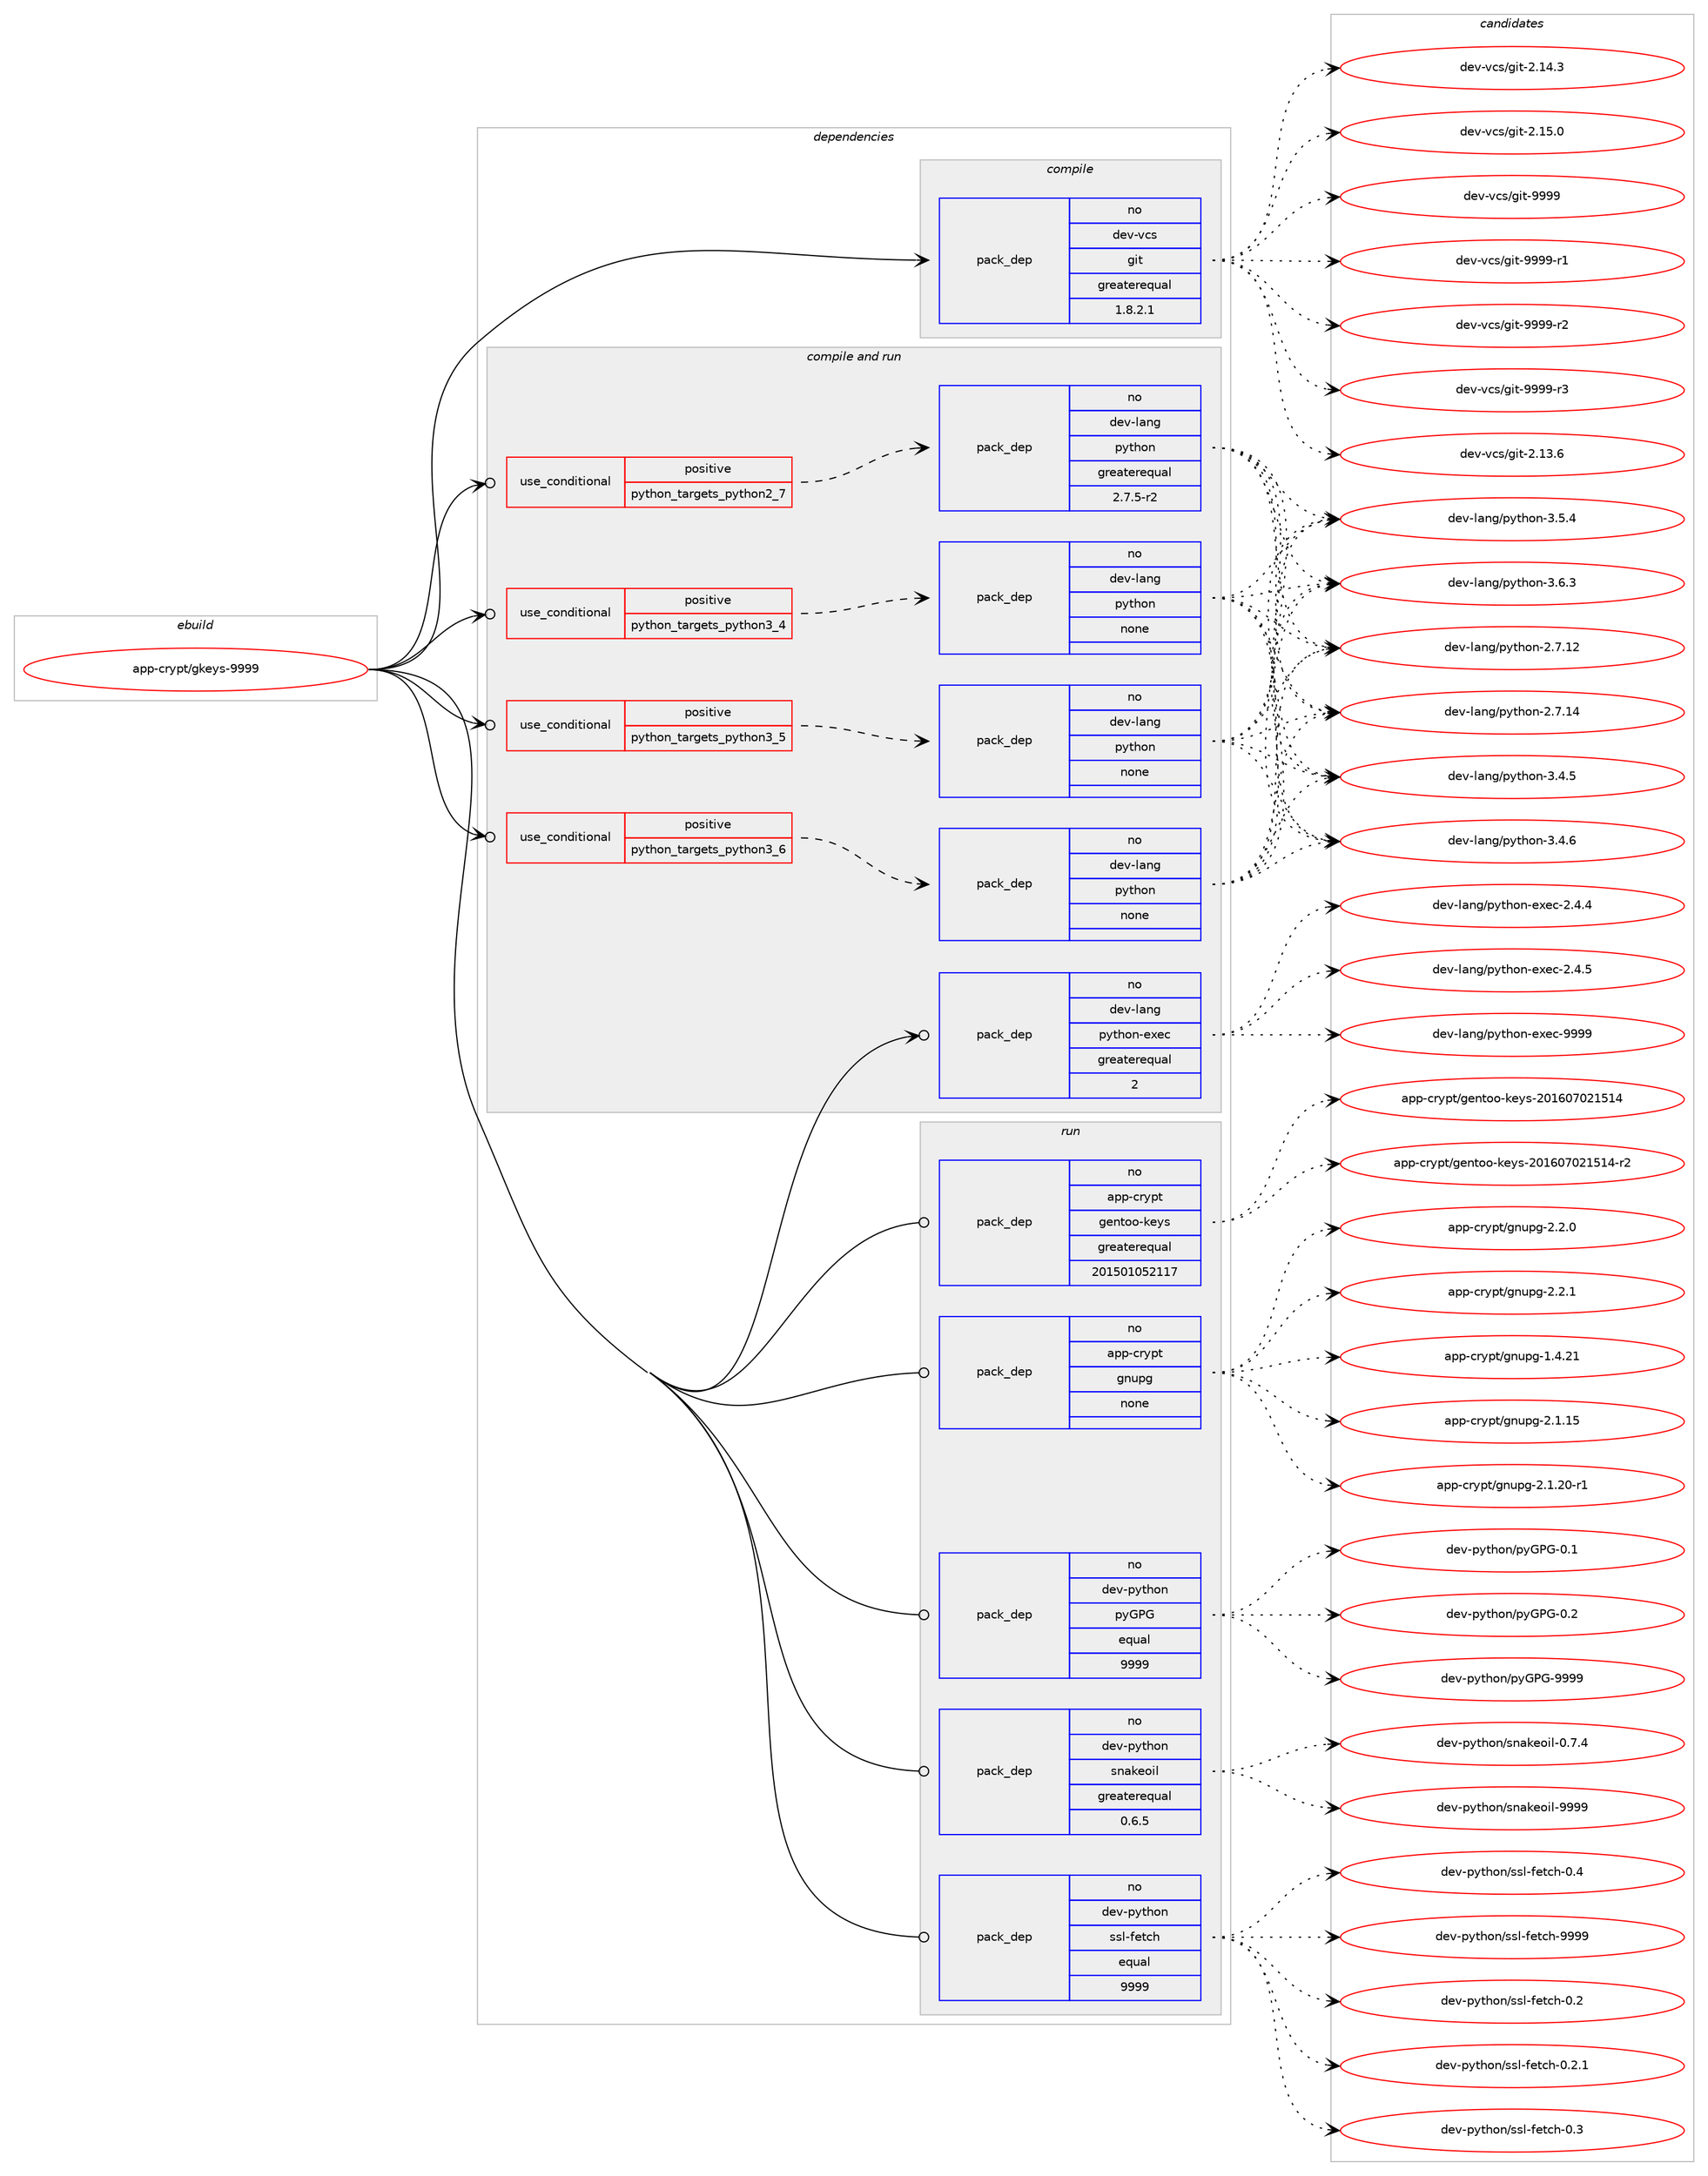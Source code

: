 digraph prolog {

# *************
# Graph options
# *************

newrank=true;
concentrate=true;
compound=true;
graph [rankdir=LR,fontname=Helvetica,fontsize=10,ranksep=1.5];#, ranksep=2.5, nodesep=0.2];
edge  [arrowhead=vee];
node  [fontname=Helvetica,fontsize=10];

# **********
# The ebuild
# **********

subgraph cluster_leftcol {
color=gray;
rank=same;
label=<<i>ebuild</i>>;
id [label="app-crypt/gkeys-9999", color=red, width=4, href="../app-crypt/gkeys-9999.svg"];
}

# ****************
# The dependencies
# ****************

subgraph cluster_midcol {
color=gray;
label=<<i>dependencies</i>>;
subgraph cluster_compile {
fillcolor="#eeeeee";
style=filled;
label=<<i>compile</i>>;
subgraph pack9066 {
dependency12635 [label=<<TABLE BORDER="0" CELLBORDER="1" CELLSPACING="0" CELLPADDING="4" WIDTH="220"><TR><TD ROWSPAN="6" CELLPADDING="30">pack_dep</TD></TR><TR><TD WIDTH="110">no</TD></TR><TR><TD>dev-vcs</TD></TR><TR><TD>git</TD></TR><TR><TD>greaterequal</TD></TR><TR><TD>1.8.2.1</TD></TR></TABLE>>, shape=none, color=blue];
}
id:e -> dependency12635:w [weight=20,style="solid",arrowhead="vee"];
}
subgraph cluster_compileandrun {
fillcolor="#eeeeee";
style=filled;
label=<<i>compile and run</i>>;
subgraph cond3332 {
dependency12636 [label=<<TABLE BORDER="0" CELLBORDER="1" CELLSPACING="0" CELLPADDING="4"><TR><TD ROWSPAN="3" CELLPADDING="10">use_conditional</TD></TR><TR><TD>positive</TD></TR><TR><TD>python_targets_python2_7</TD></TR></TABLE>>, shape=none, color=red];
subgraph pack9067 {
dependency12637 [label=<<TABLE BORDER="0" CELLBORDER="1" CELLSPACING="0" CELLPADDING="4" WIDTH="220"><TR><TD ROWSPAN="6" CELLPADDING="30">pack_dep</TD></TR><TR><TD WIDTH="110">no</TD></TR><TR><TD>dev-lang</TD></TR><TR><TD>python</TD></TR><TR><TD>greaterequal</TD></TR><TR><TD>2.7.5-r2</TD></TR></TABLE>>, shape=none, color=blue];
}
dependency12636:e -> dependency12637:w [weight=20,style="dashed",arrowhead="vee"];
}
id:e -> dependency12636:w [weight=20,style="solid",arrowhead="odotvee"];
subgraph cond3333 {
dependency12638 [label=<<TABLE BORDER="0" CELLBORDER="1" CELLSPACING="0" CELLPADDING="4"><TR><TD ROWSPAN="3" CELLPADDING="10">use_conditional</TD></TR><TR><TD>positive</TD></TR><TR><TD>python_targets_python3_4</TD></TR></TABLE>>, shape=none, color=red];
subgraph pack9068 {
dependency12639 [label=<<TABLE BORDER="0" CELLBORDER="1" CELLSPACING="0" CELLPADDING="4" WIDTH="220"><TR><TD ROWSPAN="6" CELLPADDING="30">pack_dep</TD></TR><TR><TD WIDTH="110">no</TD></TR><TR><TD>dev-lang</TD></TR><TR><TD>python</TD></TR><TR><TD>none</TD></TR><TR><TD></TD></TR></TABLE>>, shape=none, color=blue];
}
dependency12638:e -> dependency12639:w [weight=20,style="dashed",arrowhead="vee"];
}
id:e -> dependency12638:w [weight=20,style="solid",arrowhead="odotvee"];
subgraph cond3334 {
dependency12640 [label=<<TABLE BORDER="0" CELLBORDER="1" CELLSPACING="0" CELLPADDING="4"><TR><TD ROWSPAN="3" CELLPADDING="10">use_conditional</TD></TR><TR><TD>positive</TD></TR><TR><TD>python_targets_python3_5</TD></TR></TABLE>>, shape=none, color=red];
subgraph pack9069 {
dependency12641 [label=<<TABLE BORDER="0" CELLBORDER="1" CELLSPACING="0" CELLPADDING="4" WIDTH="220"><TR><TD ROWSPAN="6" CELLPADDING="30">pack_dep</TD></TR><TR><TD WIDTH="110">no</TD></TR><TR><TD>dev-lang</TD></TR><TR><TD>python</TD></TR><TR><TD>none</TD></TR><TR><TD></TD></TR></TABLE>>, shape=none, color=blue];
}
dependency12640:e -> dependency12641:w [weight=20,style="dashed",arrowhead="vee"];
}
id:e -> dependency12640:w [weight=20,style="solid",arrowhead="odotvee"];
subgraph cond3335 {
dependency12642 [label=<<TABLE BORDER="0" CELLBORDER="1" CELLSPACING="0" CELLPADDING="4"><TR><TD ROWSPAN="3" CELLPADDING="10">use_conditional</TD></TR><TR><TD>positive</TD></TR><TR><TD>python_targets_python3_6</TD></TR></TABLE>>, shape=none, color=red];
subgraph pack9070 {
dependency12643 [label=<<TABLE BORDER="0" CELLBORDER="1" CELLSPACING="0" CELLPADDING="4" WIDTH="220"><TR><TD ROWSPAN="6" CELLPADDING="30">pack_dep</TD></TR><TR><TD WIDTH="110">no</TD></TR><TR><TD>dev-lang</TD></TR><TR><TD>python</TD></TR><TR><TD>none</TD></TR><TR><TD></TD></TR></TABLE>>, shape=none, color=blue];
}
dependency12642:e -> dependency12643:w [weight=20,style="dashed",arrowhead="vee"];
}
id:e -> dependency12642:w [weight=20,style="solid",arrowhead="odotvee"];
subgraph pack9071 {
dependency12644 [label=<<TABLE BORDER="0" CELLBORDER="1" CELLSPACING="0" CELLPADDING="4" WIDTH="220"><TR><TD ROWSPAN="6" CELLPADDING="30">pack_dep</TD></TR><TR><TD WIDTH="110">no</TD></TR><TR><TD>dev-lang</TD></TR><TR><TD>python-exec</TD></TR><TR><TD>greaterequal</TD></TR><TR><TD>2</TD></TR></TABLE>>, shape=none, color=blue];
}
id:e -> dependency12644:w [weight=20,style="solid",arrowhead="odotvee"];
}
subgraph cluster_run {
fillcolor="#eeeeee";
style=filled;
label=<<i>run</i>>;
subgraph pack9072 {
dependency12645 [label=<<TABLE BORDER="0" CELLBORDER="1" CELLSPACING="0" CELLPADDING="4" WIDTH="220"><TR><TD ROWSPAN="6" CELLPADDING="30">pack_dep</TD></TR><TR><TD WIDTH="110">no</TD></TR><TR><TD>app-crypt</TD></TR><TR><TD>gentoo-keys</TD></TR><TR><TD>greaterequal</TD></TR><TR><TD>201501052117</TD></TR></TABLE>>, shape=none, color=blue];
}
id:e -> dependency12645:w [weight=20,style="solid",arrowhead="odot"];
subgraph pack9073 {
dependency12646 [label=<<TABLE BORDER="0" CELLBORDER="1" CELLSPACING="0" CELLPADDING="4" WIDTH="220"><TR><TD ROWSPAN="6" CELLPADDING="30">pack_dep</TD></TR><TR><TD WIDTH="110">no</TD></TR><TR><TD>app-crypt</TD></TR><TR><TD>gnupg</TD></TR><TR><TD>none</TD></TR><TR><TD></TD></TR></TABLE>>, shape=none, color=blue];
}
id:e -> dependency12646:w [weight=20,style="solid",arrowhead="odot"];
subgraph pack9074 {
dependency12647 [label=<<TABLE BORDER="0" CELLBORDER="1" CELLSPACING="0" CELLPADDING="4" WIDTH="220"><TR><TD ROWSPAN="6" CELLPADDING="30">pack_dep</TD></TR><TR><TD WIDTH="110">no</TD></TR><TR><TD>dev-python</TD></TR><TR><TD>pyGPG</TD></TR><TR><TD>equal</TD></TR><TR><TD>9999</TD></TR></TABLE>>, shape=none, color=blue];
}
id:e -> dependency12647:w [weight=20,style="solid",arrowhead="odot"];
subgraph pack9075 {
dependency12648 [label=<<TABLE BORDER="0" CELLBORDER="1" CELLSPACING="0" CELLPADDING="4" WIDTH="220"><TR><TD ROWSPAN="6" CELLPADDING="30">pack_dep</TD></TR><TR><TD WIDTH="110">no</TD></TR><TR><TD>dev-python</TD></TR><TR><TD>snakeoil</TD></TR><TR><TD>greaterequal</TD></TR><TR><TD>0.6.5</TD></TR></TABLE>>, shape=none, color=blue];
}
id:e -> dependency12648:w [weight=20,style="solid",arrowhead="odot"];
subgraph pack9076 {
dependency12649 [label=<<TABLE BORDER="0" CELLBORDER="1" CELLSPACING="0" CELLPADDING="4" WIDTH="220"><TR><TD ROWSPAN="6" CELLPADDING="30">pack_dep</TD></TR><TR><TD WIDTH="110">no</TD></TR><TR><TD>dev-python</TD></TR><TR><TD>ssl-fetch</TD></TR><TR><TD>equal</TD></TR><TR><TD>9999</TD></TR></TABLE>>, shape=none, color=blue];
}
id:e -> dependency12649:w [weight=20,style="solid",arrowhead="odot"];
}
}

# **************
# The candidates
# **************

subgraph cluster_choices {
rank=same;
color=gray;
label=<<i>candidates</i>>;

subgraph choice9066 {
color=black;
nodesep=1;
choice10010111845118991154710310511645504649514654 [label="dev-vcs/git-2.13.6", color=red, width=4,href="../dev-vcs/git-2.13.6.svg"];
choice10010111845118991154710310511645504649524651 [label="dev-vcs/git-2.14.3", color=red, width=4,href="../dev-vcs/git-2.14.3.svg"];
choice10010111845118991154710310511645504649534648 [label="dev-vcs/git-2.15.0", color=red, width=4,href="../dev-vcs/git-2.15.0.svg"];
choice1001011184511899115471031051164557575757 [label="dev-vcs/git-9999", color=red, width=4,href="../dev-vcs/git-9999.svg"];
choice10010111845118991154710310511645575757574511449 [label="dev-vcs/git-9999-r1", color=red, width=4,href="../dev-vcs/git-9999-r1.svg"];
choice10010111845118991154710310511645575757574511450 [label="dev-vcs/git-9999-r2", color=red, width=4,href="../dev-vcs/git-9999-r2.svg"];
choice10010111845118991154710310511645575757574511451 [label="dev-vcs/git-9999-r3", color=red, width=4,href="../dev-vcs/git-9999-r3.svg"];
dependency12635:e -> choice10010111845118991154710310511645504649514654:w [style=dotted,weight="100"];
dependency12635:e -> choice10010111845118991154710310511645504649524651:w [style=dotted,weight="100"];
dependency12635:e -> choice10010111845118991154710310511645504649534648:w [style=dotted,weight="100"];
dependency12635:e -> choice1001011184511899115471031051164557575757:w [style=dotted,weight="100"];
dependency12635:e -> choice10010111845118991154710310511645575757574511449:w [style=dotted,weight="100"];
dependency12635:e -> choice10010111845118991154710310511645575757574511450:w [style=dotted,weight="100"];
dependency12635:e -> choice10010111845118991154710310511645575757574511451:w [style=dotted,weight="100"];
}
subgraph choice9067 {
color=black;
nodesep=1;
choice10010111845108971101034711212111610411111045504655464950 [label="dev-lang/python-2.7.12", color=red, width=4,href="../dev-lang/python-2.7.12.svg"];
choice10010111845108971101034711212111610411111045504655464952 [label="dev-lang/python-2.7.14", color=red, width=4,href="../dev-lang/python-2.7.14.svg"];
choice100101118451089711010347112121116104111110455146524653 [label="dev-lang/python-3.4.5", color=red, width=4,href="../dev-lang/python-3.4.5.svg"];
choice100101118451089711010347112121116104111110455146524654 [label="dev-lang/python-3.4.6", color=red, width=4,href="../dev-lang/python-3.4.6.svg"];
choice100101118451089711010347112121116104111110455146534652 [label="dev-lang/python-3.5.4", color=red, width=4,href="../dev-lang/python-3.5.4.svg"];
choice100101118451089711010347112121116104111110455146544651 [label="dev-lang/python-3.6.3", color=red, width=4,href="../dev-lang/python-3.6.3.svg"];
dependency12637:e -> choice10010111845108971101034711212111610411111045504655464950:w [style=dotted,weight="100"];
dependency12637:e -> choice10010111845108971101034711212111610411111045504655464952:w [style=dotted,weight="100"];
dependency12637:e -> choice100101118451089711010347112121116104111110455146524653:w [style=dotted,weight="100"];
dependency12637:e -> choice100101118451089711010347112121116104111110455146524654:w [style=dotted,weight="100"];
dependency12637:e -> choice100101118451089711010347112121116104111110455146534652:w [style=dotted,weight="100"];
dependency12637:e -> choice100101118451089711010347112121116104111110455146544651:w [style=dotted,weight="100"];
}
subgraph choice9068 {
color=black;
nodesep=1;
choice10010111845108971101034711212111610411111045504655464950 [label="dev-lang/python-2.7.12", color=red, width=4,href="../dev-lang/python-2.7.12.svg"];
choice10010111845108971101034711212111610411111045504655464952 [label="dev-lang/python-2.7.14", color=red, width=4,href="../dev-lang/python-2.7.14.svg"];
choice100101118451089711010347112121116104111110455146524653 [label="dev-lang/python-3.4.5", color=red, width=4,href="../dev-lang/python-3.4.5.svg"];
choice100101118451089711010347112121116104111110455146524654 [label="dev-lang/python-3.4.6", color=red, width=4,href="../dev-lang/python-3.4.6.svg"];
choice100101118451089711010347112121116104111110455146534652 [label="dev-lang/python-3.5.4", color=red, width=4,href="../dev-lang/python-3.5.4.svg"];
choice100101118451089711010347112121116104111110455146544651 [label="dev-lang/python-3.6.3", color=red, width=4,href="../dev-lang/python-3.6.3.svg"];
dependency12639:e -> choice10010111845108971101034711212111610411111045504655464950:w [style=dotted,weight="100"];
dependency12639:e -> choice10010111845108971101034711212111610411111045504655464952:w [style=dotted,weight="100"];
dependency12639:e -> choice100101118451089711010347112121116104111110455146524653:w [style=dotted,weight="100"];
dependency12639:e -> choice100101118451089711010347112121116104111110455146524654:w [style=dotted,weight="100"];
dependency12639:e -> choice100101118451089711010347112121116104111110455146534652:w [style=dotted,weight="100"];
dependency12639:e -> choice100101118451089711010347112121116104111110455146544651:w [style=dotted,weight="100"];
}
subgraph choice9069 {
color=black;
nodesep=1;
choice10010111845108971101034711212111610411111045504655464950 [label="dev-lang/python-2.7.12", color=red, width=4,href="../dev-lang/python-2.7.12.svg"];
choice10010111845108971101034711212111610411111045504655464952 [label="dev-lang/python-2.7.14", color=red, width=4,href="../dev-lang/python-2.7.14.svg"];
choice100101118451089711010347112121116104111110455146524653 [label="dev-lang/python-3.4.5", color=red, width=4,href="../dev-lang/python-3.4.5.svg"];
choice100101118451089711010347112121116104111110455146524654 [label="dev-lang/python-3.4.6", color=red, width=4,href="../dev-lang/python-3.4.6.svg"];
choice100101118451089711010347112121116104111110455146534652 [label="dev-lang/python-3.5.4", color=red, width=4,href="../dev-lang/python-3.5.4.svg"];
choice100101118451089711010347112121116104111110455146544651 [label="dev-lang/python-3.6.3", color=red, width=4,href="../dev-lang/python-3.6.3.svg"];
dependency12641:e -> choice10010111845108971101034711212111610411111045504655464950:w [style=dotted,weight="100"];
dependency12641:e -> choice10010111845108971101034711212111610411111045504655464952:w [style=dotted,weight="100"];
dependency12641:e -> choice100101118451089711010347112121116104111110455146524653:w [style=dotted,weight="100"];
dependency12641:e -> choice100101118451089711010347112121116104111110455146524654:w [style=dotted,weight="100"];
dependency12641:e -> choice100101118451089711010347112121116104111110455146534652:w [style=dotted,weight="100"];
dependency12641:e -> choice100101118451089711010347112121116104111110455146544651:w [style=dotted,weight="100"];
}
subgraph choice9070 {
color=black;
nodesep=1;
choice10010111845108971101034711212111610411111045504655464950 [label="dev-lang/python-2.7.12", color=red, width=4,href="../dev-lang/python-2.7.12.svg"];
choice10010111845108971101034711212111610411111045504655464952 [label="dev-lang/python-2.7.14", color=red, width=4,href="../dev-lang/python-2.7.14.svg"];
choice100101118451089711010347112121116104111110455146524653 [label="dev-lang/python-3.4.5", color=red, width=4,href="../dev-lang/python-3.4.5.svg"];
choice100101118451089711010347112121116104111110455146524654 [label="dev-lang/python-3.4.6", color=red, width=4,href="../dev-lang/python-3.4.6.svg"];
choice100101118451089711010347112121116104111110455146534652 [label="dev-lang/python-3.5.4", color=red, width=4,href="../dev-lang/python-3.5.4.svg"];
choice100101118451089711010347112121116104111110455146544651 [label="dev-lang/python-3.6.3", color=red, width=4,href="../dev-lang/python-3.6.3.svg"];
dependency12643:e -> choice10010111845108971101034711212111610411111045504655464950:w [style=dotted,weight="100"];
dependency12643:e -> choice10010111845108971101034711212111610411111045504655464952:w [style=dotted,weight="100"];
dependency12643:e -> choice100101118451089711010347112121116104111110455146524653:w [style=dotted,weight="100"];
dependency12643:e -> choice100101118451089711010347112121116104111110455146524654:w [style=dotted,weight="100"];
dependency12643:e -> choice100101118451089711010347112121116104111110455146534652:w [style=dotted,weight="100"];
dependency12643:e -> choice100101118451089711010347112121116104111110455146544651:w [style=dotted,weight="100"];
}
subgraph choice9071 {
color=black;
nodesep=1;
choice1001011184510897110103471121211161041111104510112010199455046524652 [label="dev-lang/python-exec-2.4.4", color=red, width=4,href="../dev-lang/python-exec-2.4.4.svg"];
choice1001011184510897110103471121211161041111104510112010199455046524653 [label="dev-lang/python-exec-2.4.5", color=red, width=4,href="../dev-lang/python-exec-2.4.5.svg"];
choice10010111845108971101034711212111610411111045101120101994557575757 [label="dev-lang/python-exec-9999", color=red, width=4,href="../dev-lang/python-exec-9999.svg"];
dependency12644:e -> choice1001011184510897110103471121211161041111104510112010199455046524652:w [style=dotted,weight="100"];
dependency12644:e -> choice1001011184510897110103471121211161041111104510112010199455046524653:w [style=dotted,weight="100"];
dependency12644:e -> choice10010111845108971101034711212111610411111045101120101994557575757:w [style=dotted,weight="100"];
}
subgraph choice9072 {
color=black;
nodesep=1;
choice971121124599114121112116471031011101161111114510710112111545504849544855485049534952 [label="app-crypt/gentoo-keys-201607021514", color=red, width=4,href="../app-crypt/gentoo-keys-201607021514.svg"];
choice9711211245991141211121164710310111011611111145107101121115455048495448554850495349524511450 [label="app-crypt/gentoo-keys-201607021514-r2", color=red, width=4,href="../app-crypt/gentoo-keys-201607021514-r2.svg"];
dependency12645:e -> choice971121124599114121112116471031011101161111114510710112111545504849544855485049534952:w [style=dotted,weight="100"];
dependency12645:e -> choice9711211245991141211121164710310111011611111145107101121115455048495448554850495349524511450:w [style=dotted,weight="100"];
}
subgraph choice9073 {
color=black;
nodesep=1;
choice9711211245991141211121164710311011711210345494652465049 [label="app-crypt/gnupg-1.4.21", color=red, width=4,href="../app-crypt/gnupg-1.4.21.svg"];
choice9711211245991141211121164710311011711210345504649464953 [label="app-crypt/gnupg-2.1.15", color=red, width=4,href="../app-crypt/gnupg-2.1.15.svg"];
choice97112112459911412111211647103110117112103455046494650484511449 [label="app-crypt/gnupg-2.1.20-r1", color=red, width=4,href="../app-crypt/gnupg-2.1.20-r1.svg"];
choice97112112459911412111211647103110117112103455046504648 [label="app-crypt/gnupg-2.2.0", color=red, width=4,href="../app-crypt/gnupg-2.2.0.svg"];
choice97112112459911412111211647103110117112103455046504649 [label="app-crypt/gnupg-2.2.1", color=red, width=4,href="../app-crypt/gnupg-2.2.1.svg"];
dependency12646:e -> choice9711211245991141211121164710311011711210345494652465049:w [style=dotted,weight="100"];
dependency12646:e -> choice9711211245991141211121164710311011711210345504649464953:w [style=dotted,weight="100"];
dependency12646:e -> choice97112112459911412111211647103110117112103455046494650484511449:w [style=dotted,weight="100"];
dependency12646:e -> choice97112112459911412111211647103110117112103455046504648:w [style=dotted,weight="100"];
dependency12646:e -> choice97112112459911412111211647103110117112103455046504649:w [style=dotted,weight="100"];
}
subgraph choice9074 {
color=black;
nodesep=1;
choice100101118451121211161041111104711212171807145484649 [label="dev-python/pyGPG-0.1", color=red, width=4,href="../dev-python/pyGPG-0.1.svg"];
choice100101118451121211161041111104711212171807145484650 [label="dev-python/pyGPG-0.2", color=red, width=4,href="../dev-python/pyGPG-0.2.svg"];
choice10010111845112121116104111110471121217180714557575757 [label="dev-python/pyGPG-9999", color=red, width=4,href="../dev-python/pyGPG-9999.svg"];
dependency12647:e -> choice100101118451121211161041111104711212171807145484649:w [style=dotted,weight="100"];
dependency12647:e -> choice100101118451121211161041111104711212171807145484650:w [style=dotted,weight="100"];
dependency12647:e -> choice10010111845112121116104111110471121217180714557575757:w [style=dotted,weight="100"];
}
subgraph choice9075 {
color=black;
nodesep=1;
choice100101118451121211161041111104711511097107101111105108454846554652 [label="dev-python/snakeoil-0.7.4", color=red, width=4,href="../dev-python/snakeoil-0.7.4.svg"];
choice1001011184511212111610411111047115110971071011111051084557575757 [label="dev-python/snakeoil-9999", color=red, width=4,href="../dev-python/snakeoil-9999.svg"];
dependency12648:e -> choice100101118451121211161041111104711511097107101111105108454846554652:w [style=dotted,weight="100"];
dependency12648:e -> choice1001011184511212111610411111047115110971071011111051084557575757:w [style=dotted,weight="100"];
}
subgraph choice9076 {
color=black;
nodesep=1;
choice1001011184511212111610411111047115115108451021011169910445484650 [label="dev-python/ssl-fetch-0.2", color=red, width=4,href="../dev-python/ssl-fetch-0.2.svg"];
choice10010111845112121116104111110471151151084510210111699104454846504649 [label="dev-python/ssl-fetch-0.2.1", color=red, width=4,href="../dev-python/ssl-fetch-0.2.1.svg"];
choice1001011184511212111610411111047115115108451021011169910445484651 [label="dev-python/ssl-fetch-0.3", color=red, width=4,href="../dev-python/ssl-fetch-0.3.svg"];
choice1001011184511212111610411111047115115108451021011169910445484652 [label="dev-python/ssl-fetch-0.4", color=red, width=4,href="../dev-python/ssl-fetch-0.4.svg"];
choice100101118451121211161041111104711511510845102101116991044557575757 [label="dev-python/ssl-fetch-9999", color=red, width=4,href="../dev-python/ssl-fetch-9999.svg"];
dependency12649:e -> choice1001011184511212111610411111047115115108451021011169910445484650:w [style=dotted,weight="100"];
dependency12649:e -> choice10010111845112121116104111110471151151084510210111699104454846504649:w [style=dotted,weight="100"];
dependency12649:e -> choice1001011184511212111610411111047115115108451021011169910445484651:w [style=dotted,weight="100"];
dependency12649:e -> choice1001011184511212111610411111047115115108451021011169910445484652:w [style=dotted,weight="100"];
dependency12649:e -> choice100101118451121211161041111104711511510845102101116991044557575757:w [style=dotted,weight="100"];
}
}

}
